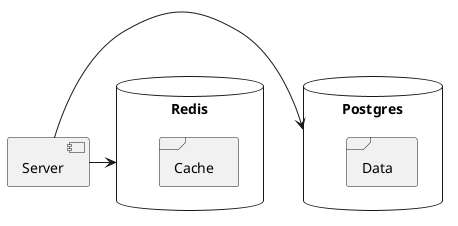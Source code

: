 @startuml
'https://plantuml.com/component-diagram


component [Server] as Server
component [Redis] as Redis
component [Postgres] as Postgres


database "Redis" {
  frame "Cache" {
  }
}

database "Postgres" {
  frame "Data" {
  }
}


Server -> Redis
Server -> Postgres

@enduml